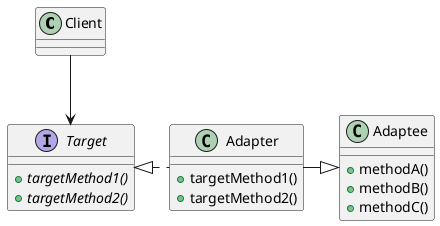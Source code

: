 @startuml

class Client {
}
interface Target {
    +{abstract} targetMethod1()
    +{abstract} targetMethod2()
}
class Adapter {
    +targetMethod1()
    +targetMethod2()
}
class Adaptee {
    +methodA()
    +methodB()
    +methodC()
}

Client --> Target
Target <|. Adapter
Adapter -|> Adaptee

@enduml